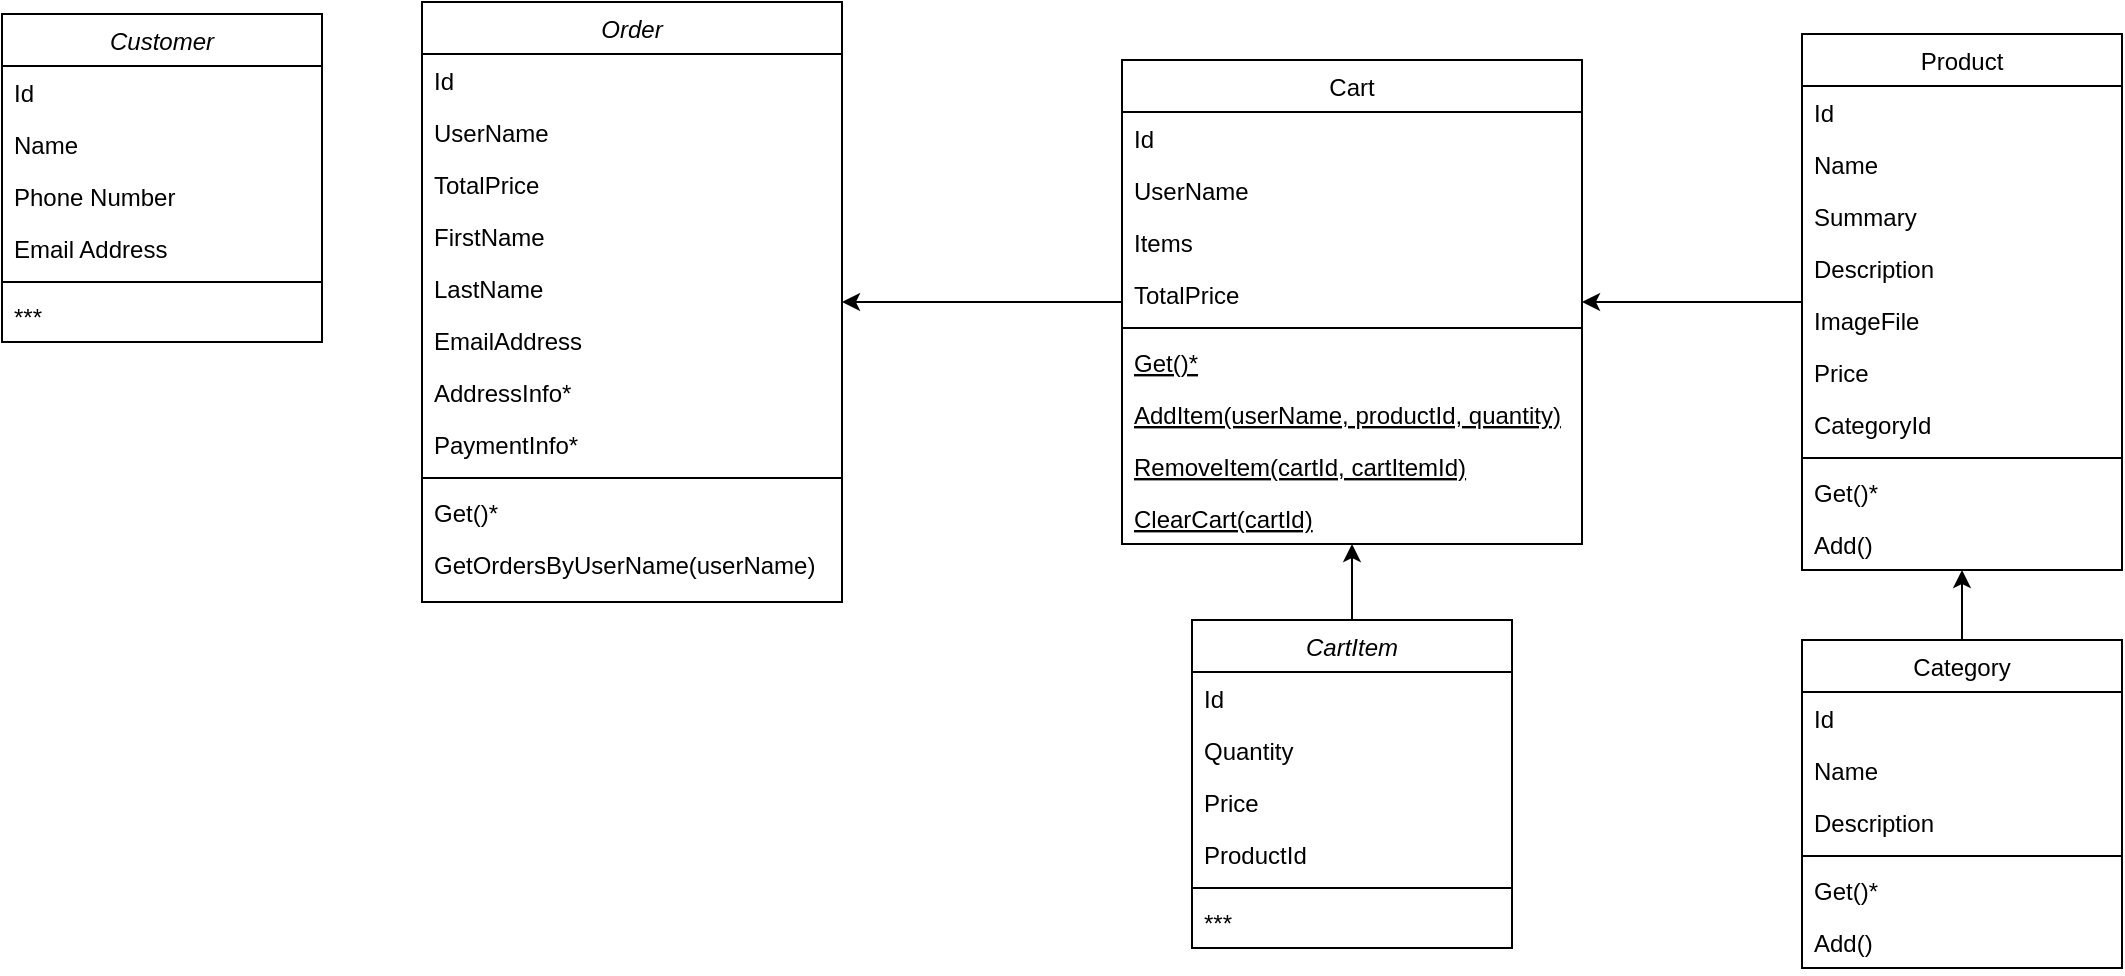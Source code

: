 <mxfile version="17.4.2" type="github">
  <diagram id="C5RBs43oDa-KdzZeNtuy" name="Page-1">
    <mxGraphModel dx="1422" dy="762" grid="1" gridSize="10" guides="1" tooltips="1" connect="1" arrows="1" fold="1" page="1" pageScale="1" pageWidth="827" pageHeight="1169" math="0" shadow="0">
      <root>
        <mxCell id="WIyWlLk6GJQsqaUBKTNV-0" />
        <mxCell id="WIyWlLk6GJQsqaUBKTNV-1" parent="WIyWlLk6GJQsqaUBKTNV-0" />
        <mxCell id="b8YW-c8Fb9C4FyoybM9j-1" value="Customer" style="swimlane;fontStyle=2;align=center;verticalAlign=top;childLayout=stackLayout;horizontal=1;startSize=26;horizontalStack=0;resizeParent=1;resizeLast=0;collapsible=1;marginBottom=0;rounded=0;shadow=0;strokeWidth=1;" vertex="1" parent="WIyWlLk6GJQsqaUBKTNV-1">
          <mxGeometry x="30" y="20" width="160" height="164" as="geometry">
            <mxRectangle x="230" y="140" width="160" height="26" as="alternateBounds" />
          </mxGeometry>
        </mxCell>
        <mxCell id="b8YW-c8Fb9C4FyoybM9j-89" value="Id" style="text;align=left;verticalAlign=top;spacingLeft=4;spacingRight=4;overflow=hidden;rotatable=0;points=[[0,0.5],[1,0.5]];portConstraint=eastwest;" vertex="1" parent="b8YW-c8Fb9C4FyoybM9j-1">
          <mxGeometry y="26" width="160" height="26" as="geometry" />
        </mxCell>
        <mxCell id="b8YW-c8Fb9C4FyoybM9j-2" value="Name" style="text;align=left;verticalAlign=top;spacingLeft=4;spacingRight=4;overflow=hidden;rotatable=0;points=[[0,0.5],[1,0.5]];portConstraint=eastwest;" vertex="1" parent="b8YW-c8Fb9C4FyoybM9j-1">
          <mxGeometry y="52" width="160" height="26" as="geometry" />
        </mxCell>
        <mxCell id="b8YW-c8Fb9C4FyoybM9j-3" value="Phone Number" style="text;align=left;verticalAlign=top;spacingLeft=4;spacingRight=4;overflow=hidden;rotatable=0;points=[[0,0.5],[1,0.5]];portConstraint=eastwest;rounded=0;shadow=0;html=0;" vertex="1" parent="b8YW-c8Fb9C4FyoybM9j-1">
          <mxGeometry y="78" width="160" height="26" as="geometry" />
        </mxCell>
        <mxCell id="b8YW-c8Fb9C4FyoybM9j-4" value="Email Address" style="text;align=left;verticalAlign=top;spacingLeft=4;spacingRight=4;overflow=hidden;rotatable=0;points=[[0,0.5],[1,0.5]];portConstraint=eastwest;rounded=0;shadow=0;html=0;" vertex="1" parent="b8YW-c8Fb9C4FyoybM9j-1">
          <mxGeometry y="104" width="160" height="26" as="geometry" />
        </mxCell>
        <mxCell id="b8YW-c8Fb9C4FyoybM9j-5" value="" style="line;html=1;strokeWidth=1;align=left;verticalAlign=middle;spacingTop=-1;spacingLeft=3;spacingRight=3;rotatable=0;labelPosition=right;points=[];portConstraint=eastwest;" vertex="1" parent="b8YW-c8Fb9C4FyoybM9j-1">
          <mxGeometry y="130" width="160" height="8" as="geometry" />
        </mxCell>
        <mxCell id="b8YW-c8Fb9C4FyoybM9j-6" value="***" style="text;align=left;verticalAlign=top;spacingLeft=4;spacingRight=4;overflow=hidden;rotatable=0;points=[[0,0.5],[1,0.5]];portConstraint=eastwest;" vertex="1" parent="b8YW-c8Fb9C4FyoybM9j-1">
          <mxGeometry y="138" width="160" height="26" as="geometry" />
        </mxCell>
        <mxCell id="b8YW-c8Fb9C4FyoybM9j-95" style="edgeStyle=orthogonalEdgeStyle;rounded=0;orthogonalLoop=1;jettySize=auto;html=1;" edge="1" parent="WIyWlLk6GJQsqaUBKTNV-1" source="b8YW-c8Fb9C4FyoybM9j-7" target="b8YW-c8Fb9C4FyoybM9j-31">
          <mxGeometry relative="1" as="geometry" />
        </mxCell>
        <object label="Cart" id="b8YW-c8Fb9C4FyoybM9j-7">
          <mxCell style="swimlane;fontStyle=0;align=center;verticalAlign=top;childLayout=stackLayout;horizontal=1;startSize=26;horizontalStack=0;resizeParent=1;resizeLast=0;collapsible=1;marginBottom=0;rounded=0;shadow=0;strokeWidth=1;direction=east;" vertex="1" parent="WIyWlLk6GJQsqaUBKTNV-1">
            <mxGeometry x="590" y="43" width="230" height="242" as="geometry">
              <mxRectangle x="600" y="70" width="160" height="26" as="alternateBounds" />
            </mxGeometry>
          </mxCell>
        </object>
        <mxCell id="b8YW-c8Fb9C4FyoybM9j-8" value="Id" style="text;align=left;verticalAlign=top;spacingLeft=4;spacingRight=4;overflow=hidden;rotatable=0;points=[[0,0.5],[1,0.5]];portConstraint=eastwest;" vertex="1" parent="b8YW-c8Fb9C4FyoybM9j-7">
          <mxGeometry y="26" width="230" height="26" as="geometry" />
        </mxCell>
        <mxCell id="b8YW-c8Fb9C4FyoybM9j-9" value="UserName" style="text;align=left;verticalAlign=top;spacingLeft=4;spacingRight=4;overflow=hidden;rotatable=0;points=[[0,0.5],[1,0.5]];portConstraint=eastwest;rounded=0;shadow=0;html=0;" vertex="1" parent="b8YW-c8Fb9C4FyoybM9j-7">
          <mxGeometry y="52" width="230" height="26" as="geometry" />
        </mxCell>
        <mxCell id="b8YW-c8Fb9C4FyoybM9j-51" value="Items" style="text;align=left;verticalAlign=top;spacingLeft=4;spacingRight=4;overflow=hidden;rotatable=0;points=[[0,0.5],[1,0.5]];portConstraint=eastwest;rounded=0;shadow=0;html=0;" vertex="1" parent="b8YW-c8Fb9C4FyoybM9j-7">
          <mxGeometry y="78" width="230" height="26" as="geometry" />
        </mxCell>
        <mxCell id="b8YW-c8Fb9C4FyoybM9j-52" value="TotalPrice" style="text;align=left;verticalAlign=top;spacingLeft=4;spacingRight=4;overflow=hidden;rotatable=0;points=[[0,0.5],[1,0.5]];portConstraint=eastwest;rounded=0;shadow=0;html=0;" vertex="1" parent="b8YW-c8Fb9C4FyoybM9j-7">
          <mxGeometry y="104" width="230" height="26" as="geometry" />
        </mxCell>
        <mxCell id="b8YW-c8Fb9C4FyoybM9j-10" value="" style="line;html=1;strokeWidth=1;align=left;verticalAlign=middle;spacingTop=-1;spacingLeft=3;spacingRight=3;rotatable=0;labelPosition=right;points=[];portConstraint=eastwest;" vertex="1" parent="b8YW-c8Fb9C4FyoybM9j-7">
          <mxGeometry y="130" width="230" height="8" as="geometry" />
        </mxCell>
        <mxCell id="b8YW-c8Fb9C4FyoybM9j-80" value="Get()*" style="text;align=left;verticalAlign=top;spacingLeft=4;spacingRight=4;overflow=hidden;rotatable=0;points=[[0,0.5],[1,0.5]];portConstraint=eastwest;fontStyle=4" vertex="1" parent="b8YW-c8Fb9C4FyoybM9j-7">
          <mxGeometry y="138" width="230" height="26" as="geometry" />
        </mxCell>
        <mxCell id="b8YW-c8Fb9C4FyoybM9j-82" value="AddItem(userName, productId, quantity)" style="text;align=left;verticalAlign=top;spacingLeft=4;spacingRight=4;overflow=hidden;rotatable=0;points=[[0,0.5],[1,0.5]];portConstraint=eastwest;fontStyle=4" vertex="1" parent="b8YW-c8Fb9C4FyoybM9j-7">
          <mxGeometry y="164" width="230" height="26" as="geometry" />
        </mxCell>
        <mxCell id="b8YW-c8Fb9C4FyoybM9j-11" value="RemoveItem(cartId, cartItemId)" style="text;align=left;verticalAlign=top;spacingLeft=4;spacingRight=4;overflow=hidden;rotatable=0;points=[[0,0.5],[1,0.5]];portConstraint=eastwest;fontStyle=4" vertex="1" parent="b8YW-c8Fb9C4FyoybM9j-7">
          <mxGeometry y="190" width="230" height="26" as="geometry" />
        </mxCell>
        <mxCell id="b8YW-c8Fb9C4FyoybM9j-79" value="ClearCart(cartId)" style="text;align=left;verticalAlign=top;spacingLeft=4;spacingRight=4;overflow=hidden;rotatable=0;points=[[0,0.5],[1,0.5]];portConstraint=eastwest;fontStyle=4" vertex="1" parent="b8YW-c8Fb9C4FyoybM9j-7">
          <mxGeometry y="216" width="230" height="26" as="geometry" />
        </mxCell>
        <mxCell id="b8YW-c8Fb9C4FyoybM9j-91" style="edgeStyle=orthogonalEdgeStyle;rounded=0;orthogonalLoop=1;jettySize=auto;html=1;" edge="1" parent="WIyWlLk6GJQsqaUBKTNV-1" source="b8YW-c8Fb9C4FyoybM9j-56" target="b8YW-c8Fb9C4FyoybM9j-18">
          <mxGeometry relative="1" as="geometry" />
        </mxCell>
        <mxCell id="b8YW-c8Fb9C4FyoybM9j-94" style="edgeStyle=orthogonalEdgeStyle;rounded=0;orthogonalLoop=1;jettySize=auto;html=1;" edge="1" parent="WIyWlLk6GJQsqaUBKTNV-1" source="b8YW-c8Fb9C4FyoybM9j-18" target="b8YW-c8Fb9C4FyoybM9j-7">
          <mxGeometry relative="1" as="geometry" />
        </mxCell>
        <mxCell id="b8YW-c8Fb9C4FyoybM9j-18" value="Product" style="swimlane;fontStyle=0;align=center;verticalAlign=top;childLayout=stackLayout;horizontal=1;startSize=26;horizontalStack=0;resizeParent=1;resizeLast=0;collapsible=1;marginBottom=0;rounded=0;shadow=0;strokeWidth=1;" vertex="1" parent="WIyWlLk6GJQsqaUBKTNV-1">
          <mxGeometry x="930" y="30" width="160" height="268" as="geometry">
            <mxRectangle x="550" y="140" width="160" height="26" as="alternateBounds" />
          </mxGeometry>
        </mxCell>
        <mxCell id="b8YW-c8Fb9C4FyoybM9j-73" value="Id" style="text;align=left;verticalAlign=top;spacingLeft=4;spacingRight=4;overflow=hidden;rotatable=0;points=[[0,0.5],[1,0.5]];portConstraint=eastwest;" vertex="1" parent="b8YW-c8Fb9C4FyoybM9j-18">
          <mxGeometry y="26" width="160" height="26" as="geometry" />
        </mxCell>
        <mxCell id="b8YW-c8Fb9C4FyoybM9j-74" value="Name" style="text;align=left;verticalAlign=top;spacingLeft=4;spacingRight=4;overflow=hidden;rotatable=0;points=[[0,0.5],[1,0.5]];portConstraint=eastwest;" vertex="1" parent="b8YW-c8Fb9C4FyoybM9j-18">
          <mxGeometry y="52" width="160" height="26" as="geometry" />
        </mxCell>
        <mxCell id="b8YW-c8Fb9C4FyoybM9j-75" value="Summary" style="text;align=left;verticalAlign=top;spacingLeft=4;spacingRight=4;overflow=hidden;rotatable=0;points=[[0,0.5],[1,0.5]];portConstraint=eastwest;" vertex="1" parent="b8YW-c8Fb9C4FyoybM9j-18">
          <mxGeometry y="78" width="160" height="26" as="geometry" />
        </mxCell>
        <mxCell id="b8YW-c8Fb9C4FyoybM9j-76" value="Description" style="text;align=left;verticalAlign=top;spacingLeft=4;spacingRight=4;overflow=hidden;rotatable=0;points=[[0,0.5],[1,0.5]];portConstraint=eastwest;" vertex="1" parent="b8YW-c8Fb9C4FyoybM9j-18">
          <mxGeometry y="104" width="160" height="26" as="geometry" />
        </mxCell>
        <mxCell id="b8YW-c8Fb9C4FyoybM9j-77" value="ImageFile" style="text;align=left;verticalAlign=top;spacingLeft=4;spacingRight=4;overflow=hidden;rotatable=0;points=[[0,0.5],[1,0.5]];portConstraint=eastwest;" vertex="1" parent="b8YW-c8Fb9C4FyoybM9j-18">
          <mxGeometry y="130" width="160" height="26" as="geometry" />
        </mxCell>
        <mxCell id="b8YW-c8Fb9C4FyoybM9j-78" value="Price" style="text;align=left;verticalAlign=top;spacingLeft=4;spacingRight=4;overflow=hidden;rotatable=0;points=[[0,0.5],[1,0.5]];portConstraint=eastwest;" vertex="1" parent="b8YW-c8Fb9C4FyoybM9j-18">
          <mxGeometry y="156" width="160" height="26" as="geometry" />
        </mxCell>
        <mxCell id="b8YW-c8Fb9C4FyoybM9j-19" value="CategoryId" style="text;align=left;verticalAlign=top;spacingLeft=4;spacingRight=4;overflow=hidden;rotatable=0;points=[[0,0.5],[1,0.5]];portConstraint=eastwest;" vertex="1" parent="b8YW-c8Fb9C4FyoybM9j-18">
          <mxGeometry y="182" width="160" height="26" as="geometry" />
        </mxCell>
        <mxCell id="b8YW-c8Fb9C4FyoybM9j-24" value="" style="line;html=1;strokeWidth=1;align=left;verticalAlign=middle;spacingTop=-1;spacingLeft=3;spacingRight=3;rotatable=0;labelPosition=right;points=[];portConstraint=eastwest;" vertex="1" parent="b8YW-c8Fb9C4FyoybM9j-18">
          <mxGeometry y="208" width="160" height="8" as="geometry" />
        </mxCell>
        <mxCell id="b8YW-c8Fb9C4FyoybM9j-88" value="Get()*" style="text;align=left;verticalAlign=top;spacingLeft=4;spacingRight=4;overflow=hidden;rotatable=0;points=[[0,0.5],[1,0.5]];portConstraint=eastwest;" vertex="1" parent="b8YW-c8Fb9C4FyoybM9j-18">
          <mxGeometry y="216" width="160" height="26" as="geometry" />
        </mxCell>
        <mxCell id="b8YW-c8Fb9C4FyoybM9j-25" value="Add()" style="text;align=left;verticalAlign=top;spacingLeft=4;spacingRight=4;overflow=hidden;rotatable=0;points=[[0,0.5],[1,0.5]];portConstraint=eastwest;" vertex="1" parent="b8YW-c8Fb9C4FyoybM9j-18">
          <mxGeometry y="242" width="160" height="26" as="geometry" />
        </mxCell>
        <mxCell id="b8YW-c8Fb9C4FyoybM9j-31" value="Order" style="swimlane;fontStyle=2;align=center;verticalAlign=top;childLayout=stackLayout;horizontal=1;startSize=26;horizontalStack=0;resizeParent=1;resizeLast=0;collapsible=1;marginBottom=0;rounded=0;shadow=0;strokeWidth=1;" vertex="1" parent="WIyWlLk6GJQsqaUBKTNV-1">
          <mxGeometry x="240" y="14" width="210" height="300" as="geometry">
            <mxRectangle x="230" y="140" width="160" height="26" as="alternateBounds" />
          </mxGeometry>
        </mxCell>
        <mxCell id="b8YW-c8Fb9C4FyoybM9j-32" value="Id" style="text;align=left;verticalAlign=top;spacingLeft=4;spacingRight=4;overflow=hidden;rotatable=0;points=[[0,0.5],[1,0.5]];portConstraint=eastwest;" vertex="1" parent="b8YW-c8Fb9C4FyoybM9j-31">
          <mxGeometry y="26" width="210" height="26" as="geometry" />
        </mxCell>
        <mxCell id="b8YW-c8Fb9C4FyoybM9j-33" value="UserName" style="text;align=left;verticalAlign=top;spacingLeft=4;spacingRight=4;overflow=hidden;rotatable=0;points=[[0,0.5],[1,0.5]];portConstraint=eastwest;rounded=0;shadow=0;html=0;" vertex="1" parent="b8YW-c8Fb9C4FyoybM9j-31">
          <mxGeometry y="52" width="210" height="26" as="geometry" />
        </mxCell>
        <mxCell id="b8YW-c8Fb9C4FyoybM9j-64" value="TotalPrice" style="text;align=left;verticalAlign=top;spacingLeft=4;spacingRight=4;overflow=hidden;rotatable=0;points=[[0,0.5],[1,0.5]];portConstraint=eastwest;rounded=0;shadow=0;html=0;" vertex="1" parent="b8YW-c8Fb9C4FyoybM9j-31">
          <mxGeometry y="78" width="210" height="26" as="geometry" />
        </mxCell>
        <mxCell id="b8YW-c8Fb9C4FyoybM9j-65" value="FirstName" style="text;align=left;verticalAlign=top;spacingLeft=4;spacingRight=4;overflow=hidden;rotatable=0;points=[[0,0.5],[1,0.5]];portConstraint=eastwest;rounded=0;shadow=0;html=0;" vertex="1" parent="b8YW-c8Fb9C4FyoybM9j-31">
          <mxGeometry y="104" width="210" height="26" as="geometry" />
        </mxCell>
        <mxCell id="b8YW-c8Fb9C4FyoybM9j-66" value="LastName" style="text;align=left;verticalAlign=top;spacingLeft=4;spacingRight=4;overflow=hidden;rotatable=0;points=[[0,0.5],[1,0.5]];portConstraint=eastwest;rounded=0;shadow=0;html=0;" vertex="1" parent="b8YW-c8Fb9C4FyoybM9j-31">
          <mxGeometry y="130" width="210" height="26" as="geometry" />
        </mxCell>
        <mxCell id="b8YW-c8Fb9C4FyoybM9j-67" value="EmailAddress" style="text;align=left;verticalAlign=top;spacingLeft=4;spacingRight=4;overflow=hidden;rotatable=0;points=[[0,0.5],[1,0.5]];portConstraint=eastwest;rounded=0;shadow=0;html=0;" vertex="1" parent="b8YW-c8Fb9C4FyoybM9j-31">
          <mxGeometry y="156" width="210" height="26" as="geometry" />
        </mxCell>
        <mxCell id="b8YW-c8Fb9C4FyoybM9j-72" value="AddressInfo*" style="text;align=left;verticalAlign=top;spacingLeft=4;spacingRight=4;overflow=hidden;rotatable=0;points=[[0,0.5],[1,0.5]];portConstraint=eastwest;rounded=0;shadow=0;html=0;" vertex="1" parent="b8YW-c8Fb9C4FyoybM9j-31">
          <mxGeometry y="182" width="210" height="26" as="geometry" />
        </mxCell>
        <mxCell id="b8YW-c8Fb9C4FyoybM9j-68" value="PaymentInfo*" style="text;align=left;verticalAlign=top;spacingLeft=4;spacingRight=4;overflow=hidden;rotatable=0;points=[[0,0.5],[1,0.5]];portConstraint=eastwest;rounded=0;shadow=0;html=0;" vertex="1" parent="b8YW-c8Fb9C4FyoybM9j-31">
          <mxGeometry y="208" width="210" height="26" as="geometry" />
        </mxCell>
        <mxCell id="b8YW-c8Fb9C4FyoybM9j-35" value="" style="line;html=1;strokeWidth=1;align=left;verticalAlign=middle;spacingTop=-1;spacingLeft=3;spacingRight=3;rotatable=0;labelPosition=right;points=[];portConstraint=eastwest;" vertex="1" parent="b8YW-c8Fb9C4FyoybM9j-31">
          <mxGeometry y="234" width="210" height="8" as="geometry" />
        </mxCell>
        <mxCell id="b8YW-c8Fb9C4FyoybM9j-87" value="Get()*" style="text;align=left;verticalAlign=top;spacingLeft=4;spacingRight=4;overflow=hidden;rotatable=0;points=[[0,0.5],[1,0.5]];portConstraint=eastwest;" vertex="1" parent="b8YW-c8Fb9C4FyoybM9j-31">
          <mxGeometry y="242" width="210" height="26" as="geometry" />
        </mxCell>
        <mxCell id="b8YW-c8Fb9C4FyoybM9j-36" value="GetOrdersByUserName(userName)" style="text;align=left;verticalAlign=top;spacingLeft=4;spacingRight=4;overflow=hidden;rotatable=0;points=[[0,0.5],[1,0.5]];portConstraint=eastwest;" vertex="1" parent="b8YW-c8Fb9C4FyoybM9j-31">
          <mxGeometry y="268" width="210" height="26" as="geometry" />
        </mxCell>
        <mxCell id="b8YW-c8Fb9C4FyoybM9j-93" style="edgeStyle=orthogonalEdgeStyle;rounded=0;orthogonalLoop=1;jettySize=auto;html=1;" edge="1" parent="WIyWlLk6GJQsqaUBKTNV-1" source="b8YW-c8Fb9C4FyoybM9j-37" target="b8YW-c8Fb9C4FyoybM9j-7">
          <mxGeometry relative="1" as="geometry" />
        </mxCell>
        <mxCell id="b8YW-c8Fb9C4FyoybM9j-37" value="CartItem" style="swimlane;fontStyle=2;align=center;verticalAlign=top;childLayout=stackLayout;horizontal=1;startSize=26;horizontalStack=0;resizeParent=1;resizeLast=0;collapsible=1;marginBottom=0;rounded=0;shadow=0;strokeWidth=1;" vertex="1" parent="WIyWlLk6GJQsqaUBKTNV-1">
          <mxGeometry x="625" y="323" width="160" height="164" as="geometry">
            <mxRectangle x="230" y="140" width="160" height="26" as="alternateBounds" />
          </mxGeometry>
        </mxCell>
        <mxCell id="b8YW-c8Fb9C4FyoybM9j-38" value="Id" style="text;align=left;verticalAlign=top;spacingLeft=4;spacingRight=4;overflow=hidden;rotatable=0;points=[[0,0.5],[1,0.5]];portConstraint=eastwest;" vertex="1" parent="b8YW-c8Fb9C4FyoybM9j-37">
          <mxGeometry y="26" width="160" height="26" as="geometry" />
        </mxCell>
        <mxCell id="b8YW-c8Fb9C4FyoybM9j-39" value="Quantity" style="text;align=left;verticalAlign=top;spacingLeft=4;spacingRight=4;overflow=hidden;rotatable=0;points=[[0,0.5],[1,0.5]];portConstraint=eastwest;rounded=0;shadow=0;html=0;" vertex="1" parent="b8YW-c8Fb9C4FyoybM9j-37">
          <mxGeometry y="52" width="160" height="26" as="geometry" />
        </mxCell>
        <mxCell id="b8YW-c8Fb9C4FyoybM9j-40" value="Price" style="text;align=left;verticalAlign=top;spacingLeft=4;spacingRight=4;overflow=hidden;rotatable=0;points=[[0,0.5],[1,0.5]];portConstraint=eastwest;rounded=0;shadow=0;html=0;" vertex="1" parent="b8YW-c8Fb9C4FyoybM9j-37">
          <mxGeometry y="78" width="160" height="26" as="geometry" />
        </mxCell>
        <mxCell id="b8YW-c8Fb9C4FyoybM9j-55" value="ProductId" style="text;align=left;verticalAlign=top;spacingLeft=4;spacingRight=4;overflow=hidden;rotatable=0;points=[[0,0.5],[1,0.5]];portConstraint=eastwest;rounded=0;shadow=0;html=0;" vertex="1" parent="b8YW-c8Fb9C4FyoybM9j-37">
          <mxGeometry y="104" width="160" height="26" as="geometry" />
        </mxCell>
        <mxCell id="b8YW-c8Fb9C4FyoybM9j-41" value="" style="line;html=1;strokeWidth=1;align=left;verticalAlign=middle;spacingTop=-1;spacingLeft=3;spacingRight=3;rotatable=0;labelPosition=right;points=[];portConstraint=eastwest;" vertex="1" parent="b8YW-c8Fb9C4FyoybM9j-37">
          <mxGeometry y="130" width="160" height="8" as="geometry" />
        </mxCell>
        <mxCell id="b8YW-c8Fb9C4FyoybM9j-42" value="***" style="text;align=left;verticalAlign=top;spacingLeft=4;spacingRight=4;overflow=hidden;rotatable=0;points=[[0,0.5],[1,0.5]];portConstraint=eastwest;" vertex="1" parent="b8YW-c8Fb9C4FyoybM9j-37">
          <mxGeometry y="138" width="160" height="26" as="geometry" />
        </mxCell>
        <mxCell id="b8YW-c8Fb9C4FyoybM9j-56" value="Category" style="swimlane;fontStyle=0;align=center;verticalAlign=top;childLayout=stackLayout;horizontal=1;startSize=26;horizontalStack=0;resizeParent=1;resizeLast=0;collapsible=1;marginBottom=0;rounded=0;shadow=0;strokeWidth=1;" vertex="1" parent="WIyWlLk6GJQsqaUBKTNV-1">
          <mxGeometry x="930" y="333" width="160" height="164" as="geometry">
            <mxRectangle x="550" y="140" width="160" height="26" as="alternateBounds" />
          </mxGeometry>
        </mxCell>
        <mxCell id="b8YW-c8Fb9C4FyoybM9j-57" value="Id" style="text;align=left;verticalAlign=top;spacingLeft=4;spacingRight=4;overflow=hidden;rotatable=0;points=[[0,0.5],[1,0.5]];portConstraint=eastwest;" vertex="1" parent="b8YW-c8Fb9C4FyoybM9j-56">
          <mxGeometry y="26" width="160" height="26" as="geometry" />
        </mxCell>
        <mxCell id="b8YW-c8Fb9C4FyoybM9j-61" value="Name" style="text;align=left;verticalAlign=top;spacingLeft=4;spacingRight=4;overflow=hidden;rotatable=0;points=[[0,0.5],[1,0.5]];portConstraint=eastwest;" vertex="1" parent="b8YW-c8Fb9C4FyoybM9j-56">
          <mxGeometry y="52" width="160" height="26" as="geometry" />
        </mxCell>
        <mxCell id="b8YW-c8Fb9C4FyoybM9j-60" value="Description" style="text;align=left;verticalAlign=top;spacingLeft=4;spacingRight=4;overflow=hidden;rotatable=0;points=[[0,0.5],[1,0.5]];portConstraint=eastwest;" vertex="1" parent="b8YW-c8Fb9C4FyoybM9j-56">
          <mxGeometry y="78" width="160" height="26" as="geometry" />
        </mxCell>
        <mxCell id="b8YW-c8Fb9C4FyoybM9j-58" value="" style="line;html=1;strokeWidth=1;align=left;verticalAlign=middle;spacingTop=-1;spacingLeft=3;spacingRight=3;rotatable=0;labelPosition=right;points=[];portConstraint=eastwest;" vertex="1" parent="b8YW-c8Fb9C4FyoybM9j-56">
          <mxGeometry y="104" width="160" height="8" as="geometry" />
        </mxCell>
        <mxCell id="b8YW-c8Fb9C4FyoybM9j-59" value="Get()*" style="text;align=left;verticalAlign=top;spacingLeft=4;spacingRight=4;overflow=hidden;rotatable=0;points=[[0,0.5],[1,0.5]];portConstraint=eastwest;" vertex="1" parent="b8YW-c8Fb9C4FyoybM9j-56">
          <mxGeometry y="112" width="160" height="26" as="geometry" />
        </mxCell>
        <mxCell id="b8YW-c8Fb9C4FyoybM9j-83" value="Add()" style="text;align=left;verticalAlign=top;spacingLeft=4;spacingRight=4;overflow=hidden;rotatable=0;points=[[0,0.5],[1,0.5]];portConstraint=eastwest;" vertex="1" parent="b8YW-c8Fb9C4FyoybM9j-56">
          <mxGeometry y="138" width="160" height="26" as="geometry" />
        </mxCell>
      </root>
    </mxGraphModel>
  </diagram>
</mxfile>
